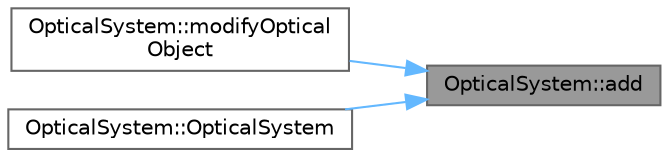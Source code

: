 digraph "OpticalSystem::add"
{
 // LATEX_PDF_SIZE
  bgcolor="transparent";
  edge [fontname=Helvetica,fontsize=10,labelfontname=Helvetica,labelfontsize=10];
  node [fontname=Helvetica,fontsize=10,shape=box,height=0.2,width=0.4];
  rankdir="RL";
  Node1 [id="Node000001",label="OpticalSystem::add",height=0.2,width=0.4,color="gray40", fillcolor="grey60", style="filled", fontcolor="black",tooltip="Adds an OpticalObject to the system."];
  Node1 -> Node2 [id="edge1_Node000001_Node000002",dir="back",color="steelblue1",style="solid",tooltip=" "];
  Node2 [id="Node000002",label="OpticalSystem::modifyOptical\lObject",height=0.2,width=0.4,color="grey40", fillcolor="white", style="filled",URL="$classOpticalSystem.html#a2305f7a60f669b2a058f5e6ea8565186",tooltip="Modifies a property of an existing OpticalObject by its name."];
  Node1 -> Node3 [id="edge2_Node000001_Node000003",dir="back",color="steelblue1",style="solid",tooltip=" "];
  Node3 [id="Node000003",label="OpticalSystem::OpticalSystem",height=0.2,width=0.4,color="grey40", fillcolor="white", style="filled",URL="$classOpticalSystem.html#a69f88a3c7ef96026d36dba71768e5a89",tooltip="Constructs an OpticalSystem by loading its configuration from a json file."];
}
